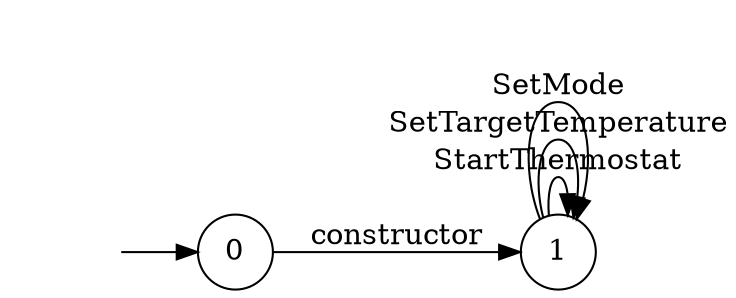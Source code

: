 digraph "Dapp-Automata-data/fuzzer/testnetdata-model-rq1-fix/RoomThermostat/FSM-0" {
	graph [rankdir=LR]
	"" [label="" shape=plaintext]
	0 [label=0 shape=circle]
	1 [label=1 shape=circle]
	"" -> 0 [label=""]
	0 -> 1 [label=constructor]
	1 -> 1 [label=StartThermostat]
	1 -> 1 [label=SetTargetTemperature]
	1 -> 1 [label=SetMode]
}
